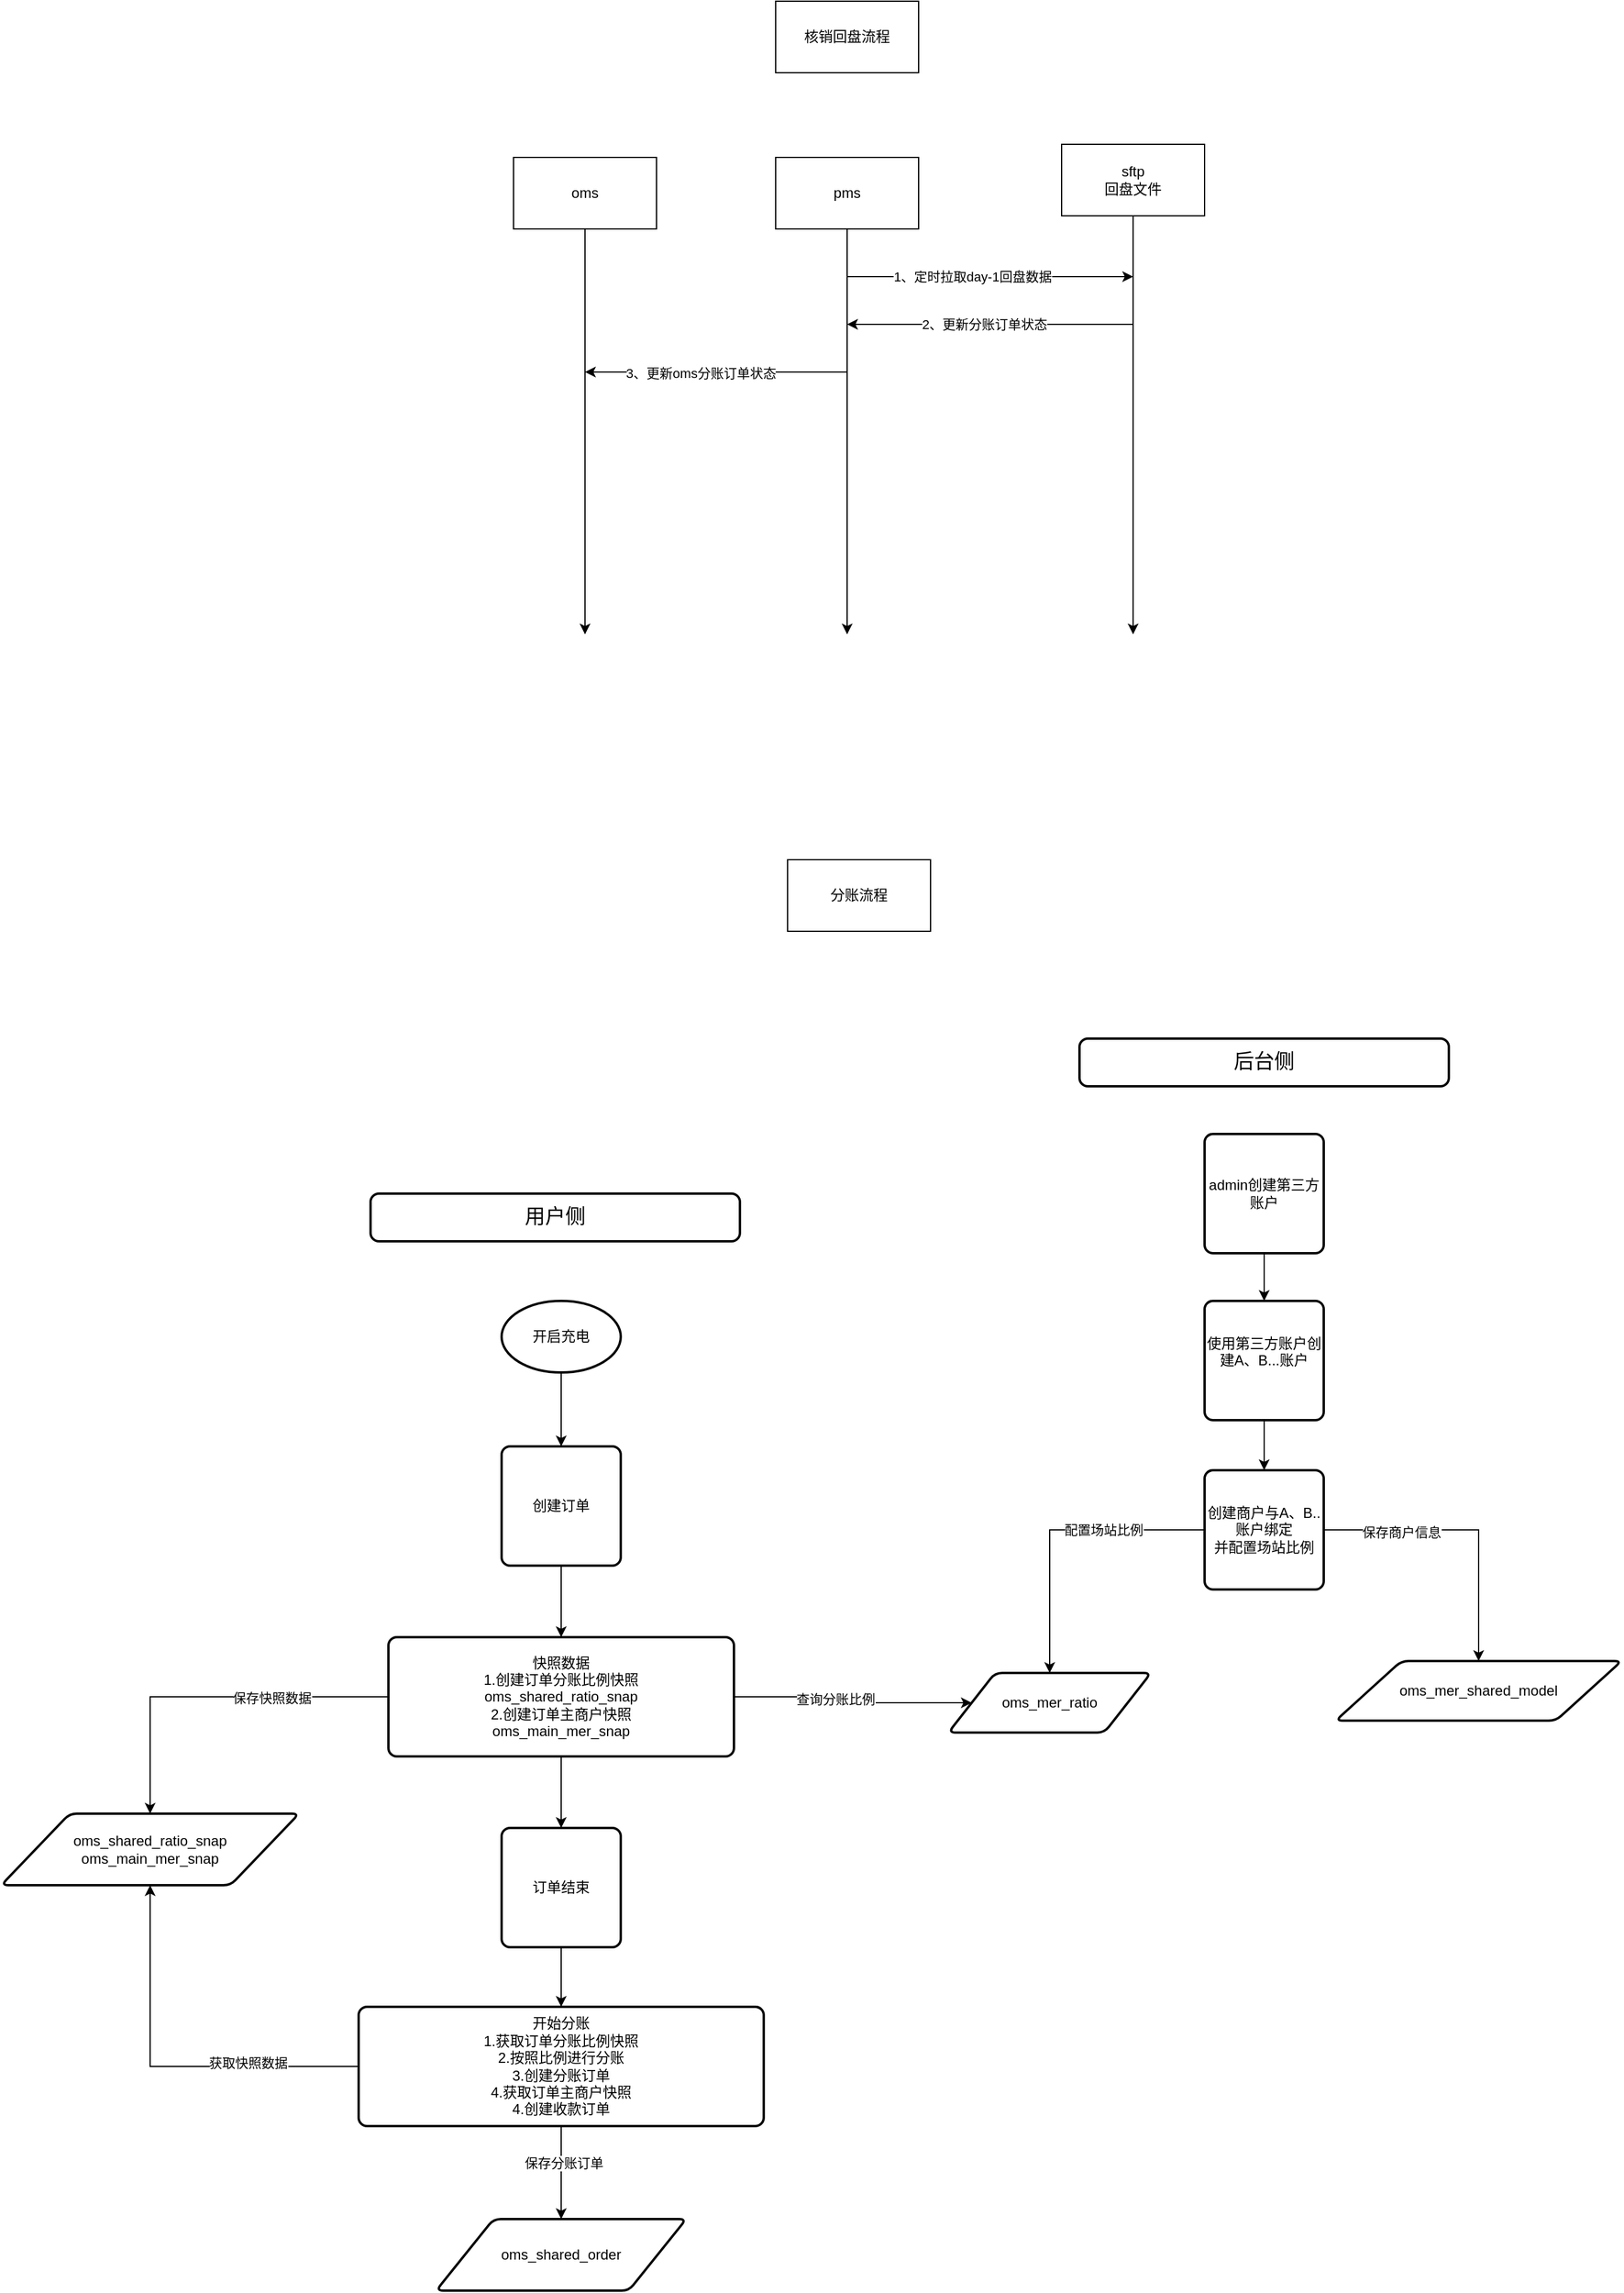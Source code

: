 <mxfile version="24.2.0" type="github">
  <diagram name="第 1 页" id="6Ctc8UL-A5C2mINTibMD">
    <mxGraphModel dx="2853" dy="-24" grid="1" gridSize="10" guides="1" tooltips="1" connect="1" arrows="1" fold="1" page="1" pageScale="1" pageWidth="827" pageHeight="1169" math="0" shadow="0">
      <root>
        <mxCell id="0" />
        <mxCell id="1" parent="0" />
        <mxCell id="MP4eYyKk7LPoyzOWAJAM-69" style="edgeStyle=orthogonalEdgeStyle;rounded=0;orthogonalLoop=1;jettySize=auto;html=1;" parent="1" source="MP4eYyKk7LPoyzOWAJAM-61" edge="1">
          <mxGeometry relative="1" as="geometry">
            <mxPoint x="940" y="2011" as="targetPoint" />
          </mxGeometry>
        </mxCell>
        <mxCell id="MP4eYyKk7LPoyzOWAJAM-61" value="sftp&lt;br&gt;回盘文件" style="whiteSpace=wrap;html=1;" parent="1" vertex="1">
          <mxGeometry x="880" y="1600" width="120" height="60" as="geometry" />
        </mxCell>
        <mxCell id="MP4eYyKk7LPoyzOWAJAM-68" style="edgeStyle=orthogonalEdgeStyle;rounded=0;orthogonalLoop=1;jettySize=auto;html=1;" parent="1" source="MP4eYyKk7LPoyzOWAJAM-62" edge="1">
          <mxGeometry relative="1" as="geometry">
            <mxPoint x="700" y="2011" as="targetPoint" />
            <mxPoint x="770.0" y="1691" as="sourcePoint" />
          </mxGeometry>
        </mxCell>
        <mxCell id="MP4eYyKk7LPoyzOWAJAM-62" value="pms" style="whiteSpace=wrap;html=1;" parent="1" vertex="1">
          <mxGeometry x="640" y="1611" width="120" height="60" as="geometry" />
        </mxCell>
        <mxCell id="MP4eYyKk7LPoyzOWAJAM-71" value="" style="endArrow=classic;html=1;rounded=0;" parent="1" edge="1">
          <mxGeometry width="50" height="50" relative="1" as="geometry">
            <mxPoint x="700" y="1711" as="sourcePoint" />
            <mxPoint x="940" y="1711" as="targetPoint" />
          </mxGeometry>
        </mxCell>
        <mxCell id="MP4eYyKk7LPoyzOWAJAM-72" value="1、定时拉取day-1回盘数据" style="edgeLabel;html=1;align=center;verticalAlign=middle;resizable=0;points=[];" parent="MP4eYyKk7LPoyzOWAJAM-71" vertex="1" connectable="0">
          <mxGeometry x="-0.133" relative="1" as="geometry">
            <mxPoint x="1" as="offset" />
          </mxGeometry>
        </mxCell>
        <mxCell id="MP4eYyKk7LPoyzOWAJAM-73" value="" style="endArrow=classic;html=1;rounded=0;" parent="1" edge="1">
          <mxGeometry width="50" height="50" relative="1" as="geometry">
            <mxPoint x="940" y="1751" as="sourcePoint" />
            <mxPoint x="700" y="1751" as="targetPoint" />
          </mxGeometry>
        </mxCell>
        <mxCell id="MP4eYyKk7LPoyzOWAJAM-75" value="2、更新分账订单状态" style="edgeLabel;html=1;align=center;verticalAlign=middle;resizable=0;points=[];" parent="MP4eYyKk7LPoyzOWAJAM-73" vertex="1" connectable="0">
          <mxGeometry x="0.047" y="3" relative="1" as="geometry">
            <mxPoint y="-3" as="offset" />
          </mxGeometry>
        </mxCell>
        <mxCell id="MP4eYyKk7LPoyzOWAJAM-77" style="edgeStyle=orthogonalEdgeStyle;rounded=0;orthogonalLoop=1;jettySize=auto;html=1;" parent="1" source="MP4eYyKk7LPoyzOWAJAM-76" edge="1">
          <mxGeometry relative="1" as="geometry">
            <mxPoint x="480.0" y="2011" as="targetPoint" />
          </mxGeometry>
        </mxCell>
        <mxCell id="MP4eYyKk7LPoyzOWAJAM-76" value="oms" style="whiteSpace=wrap;html=1;" parent="1" vertex="1">
          <mxGeometry x="420" y="1611" width="120" height="60" as="geometry" />
        </mxCell>
        <mxCell id="MP4eYyKk7LPoyzOWAJAM-78" value="" style="endArrow=classic;html=1;rounded=0;" parent="1" edge="1">
          <mxGeometry width="50" height="50" relative="1" as="geometry">
            <mxPoint x="700" y="1791" as="sourcePoint" />
            <mxPoint x="480" y="1791" as="targetPoint" />
          </mxGeometry>
        </mxCell>
        <mxCell id="MP4eYyKk7LPoyzOWAJAM-79" value="3、更新oms分账订单状态" style="edgeLabel;html=1;align=center;verticalAlign=middle;resizable=0;points=[];" parent="MP4eYyKk7LPoyzOWAJAM-78" vertex="1" connectable="0">
          <mxGeometry x="0.123" y="1" relative="1" as="geometry">
            <mxPoint as="offset" />
          </mxGeometry>
        </mxCell>
        <mxCell id="MP4eYyKk7LPoyzOWAJAM-99" style="edgeStyle=orthogonalEdgeStyle;rounded=0;orthogonalLoop=1;jettySize=auto;html=1;" parent="1" source="MP4eYyKk7LPoyzOWAJAM-140" target="MP4eYyKk7LPoyzOWAJAM-100" edge="1">
          <mxGeometry relative="1" as="geometry">
            <mxPoint x="460.0" y="2712" as="targetPoint" />
            <mxPoint x="460" y="2642" as="sourcePoint" />
          </mxGeometry>
        </mxCell>
        <mxCell id="MP4eYyKk7LPoyzOWAJAM-101" style="edgeStyle=orthogonalEdgeStyle;rounded=0;orthogonalLoop=1;jettySize=auto;html=1;" parent="1" source="MP4eYyKk7LPoyzOWAJAM-100" target="MP4eYyKk7LPoyzOWAJAM-102" edge="1">
          <mxGeometry relative="1" as="geometry">
            <mxPoint x="460.0" y="2912" as="targetPoint" />
          </mxGeometry>
        </mxCell>
        <mxCell id="MP4eYyKk7LPoyzOWAJAM-100" value="创建订单" style="rounded=1;whiteSpace=wrap;html=1;absoluteArcSize=1;arcSize=14;strokeWidth=2;" parent="1" vertex="1">
          <mxGeometry x="410.0" y="2692" width="100" height="100" as="geometry" />
        </mxCell>
        <mxCell id="MP4eYyKk7LPoyzOWAJAM-106" style="edgeStyle=orthogonalEdgeStyle;rounded=0;orthogonalLoop=1;jettySize=auto;html=1;" parent="1" source="MP4eYyKk7LPoyzOWAJAM-102" target="MP4eYyKk7LPoyzOWAJAM-105" edge="1">
          <mxGeometry relative="1" as="geometry" />
        </mxCell>
        <mxCell id="MP4eYyKk7LPoyzOWAJAM-112" style="edgeStyle=orthogonalEdgeStyle;rounded=0;orthogonalLoop=1;jettySize=auto;html=1;" parent="1" source="MP4eYyKk7LPoyzOWAJAM-102" target="MP4eYyKk7LPoyzOWAJAM-138" edge="1">
          <mxGeometry relative="1" as="geometry">
            <mxPoint x="810" y="2902" as="targetPoint" />
          </mxGeometry>
        </mxCell>
        <mxCell id="MP4eYyKk7LPoyzOWAJAM-113" value="查询分账比例" style="edgeLabel;html=1;align=center;verticalAlign=middle;resizable=0;points=[];" parent="MP4eYyKk7LPoyzOWAJAM-112" vertex="1" connectable="0">
          <mxGeometry x="-0.17" y="-2" relative="1" as="geometry">
            <mxPoint as="offset" />
          </mxGeometry>
        </mxCell>
        <mxCell id="MP4eYyKk7LPoyzOWAJAM-129" style="edgeStyle=orthogonalEdgeStyle;rounded=0;orthogonalLoop=1;jettySize=auto;html=1;" parent="1" source="MP4eYyKk7LPoyzOWAJAM-102" target="MP4eYyKk7LPoyzOWAJAM-137" edge="1">
          <mxGeometry relative="1" as="geometry">
            <mxPoint x="122.5" y="2990.0" as="targetPoint" />
          </mxGeometry>
        </mxCell>
        <mxCell id="MP4eYyKk7LPoyzOWAJAM-131" value="保存快照数据" style="edgeLabel;html=1;align=center;verticalAlign=middle;resizable=0;points=[];" parent="MP4eYyKk7LPoyzOWAJAM-129" vertex="1" connectable="0">
          <mxGeometry x="-0.343" y="1" relative="1" as="geometry">
            <mxPoint as="offset" />
          </mxGeometry>
        </mxCell>
        <mxCell id="MP4eYyKk7LPoyzOWAJAM-102" value="快照数据&lt;br&gt;1.创建订单分账比例快照&lt;div&gt;oms_shared_ratio_snap&lt;br&gt;2.创建订单主商户快照&lt;br&gt;oms_main_mer_snap&lt;br&gt;&lt;/div&gt;" style="rounded=1;whiteSpace=wrap;html=1;absoluteArcSize=1;arcSize=14;strokeWidth=2;" parent="1" vertex="1">
          <mxGeometry x="315" y="2852" width="290" height="100" as="geometry" />
        </mxCell>
        <mxCell id="MP4eYyKk7LPoyzOWAJAM-111" style="edgeStyle=orthogonalEdgeStyle;rounded=0;orthogonalLoop=1;jettySize=auto;html=1;" parent="1" source="MP4eYyKk7LPoyzOWAJAM-105" target="MP4eYyKk7LPoyzOWAJAM-110" edge="1">
          <mxGeometry relative="1" as="geometry" />
        </mxCell>
        <mxCell id="MP4eYyKk7LPoyzOWAJAM-105" value="订单结束" style="rounded=1;whiteSpace=wrap;html=1;absoluteArcSize=1;arcSize=14;strokeWidth=2;" parent="1" vertex="1">
          <mxGeometry x="410" y="3012" width="100" height="100" as="geometry" />
        </mxCell>
        <mxCell id="MP4eYyKk7LPoyzOWAJAM-134" style="edgeStyle=orthogonalEdgeStyle;rounded=0;orthogonalLoop=1;jettySize=auto;html=1;" parent="1" source="MP4eYyKk7LPoyzOWAJAM-110" target="MP4eYyKk7LPoyzOWAJAM-137" edge="1">
          <mxGeometry relative="1" as="geometry">
            <mxPoint x="122.5" y="3060.0" as="targetPoint" />
          </mxGeometry>
        </mxCell>
        <mxCell id="MP4eYyKk7LPoyzOWAJAM-135" value="获取快照数据" style="edgeLabel;html=1;align=center;verticalAlign=middle;resizable=0;points=[];" parent="MP4eYyKk7LPoyzOWAJAM-134" vertex="1" connectable="0">
          <mxGeometry x="-0.428" y="-3" relative="1" as="geometry">
            <mxPoint as="offset" />
          </mxGeometry>
        </mxCell>
        <mxCell id="MP4eYyKk7LPoyzOWAJAM-148" style="edgeStyle=orthogonalEdgeStyle;rounded=0;orthogonalLoop=1;jettySize=auto;html=1;" parent="1" source="MP4eYyKk7LPoyzOWAJAM-110" target="MP4eYyKk7LPoyzOWAJAM-150" edge="1">
          <mxGeometry relative="1" as="geometry">
            <mxPoint x="460" y="3340" as="targetPoint" />
          </mxGeometry>
        </mxCell>
        <mxCell id="MP4eYyKk7LPoyzOWAJAM-154" value="保存分账订单" style="edgeLabel;html=1;align=center;verticalAlign=middle;resizable=0;points=[];" parent="MP4eYyKk7LPoyzOWAJAM-148" vertex="1" connectable="0">
          <mxGeometry x="-0.205" y="2" relative="1" as="geometry">
            <mxPoint as="offset" />
          </mxGeometry>
        </mxCell>
        <mxCell id="MP4eYyKk7LPoyzOWAJAM-110" value="开始分账&lt;br&gt;1.获取订单分账比例快照 &lt;br&gt;2.按照比例进行分账&lt;br&gt;3.创建分账订单&lt;div&gt;4.获取订单主商户快照&lt;br&gt;4.创建收款订单&lt;/div&gt;" style="rounded=1;whiteSpace=wrap;html=1;absoluteArcSize=1;arcSize=14;strokeWidth=2;" parent="1" vertex="1">
          <mxGeometry x="290" y="3162" width="340" height="100" as="geometry" />
        </mxCell>
        <mxCell id="MP4eYyKk7LPoyzOWAJAM-117" style="edgeStyle=orthogonalEdgeStyle;rounded=0;orthogonalLoop=1;jettySize=auto;html=1;" parent="1" source="MP4eYyKk7LPoyzOWAJAM-116" target="MP4eYyKk7LPoyzOWAJAM-118" edge="1">
          <mxGeometry relative="1" as="geometry">
            <mxPoint x="1050" y="2590.0" as="targetPoint" />
          </mxGeometry>
        </mxCell>
        <mxCell id="MP4eYyKk7LPoyzOWAJAM-116" value="admin创建第三方账户" style="rounded=1;whiteSpace=wrap;html=1;absoluteArcSize=1;arcSize=14;strokeWidth=2;" parent="1" vertex="1">
          <mxGeometry x="1000" y="2430" width="100" height="100" as="geometry" />
        </mxCell>
        <mxCell id="MP4eYyKk7LPoyzOWAJAM-119" style="edgeStyle=orthogonalEdgeStyle;rounded=0;orthogonalLoop=1;jettySize=auto;html=1;" parent="1" source="MP4eYyKk7LPoyzOWAJAM-118" target="MP4eYyKk7LPoyzOWAJAM-120" edge="1">
          <mxGeometry relative="1" as="geometry">
            <mxPoint x="1050" y="2730.0" as="targetPoint" />
          </mxGeometry>
        </mxCell>
        <mxCell id="MP4eYyKk7LPoyzOWAJAM-118" value="使用第三方账户创建A、B...账户&lt;div&gt;&lt;br&gt;&lt;/div&gt;" style="rounded=1;whiteSpace=wrap;html=1;absoluteArcSize=1;arcSize=14;strokeWidth=2;" parent="1" vertex="1">
          <mxGeometry x="1000" y="2570.0" width="100" height="100" as="geometry" />
        </mxCell>
        <mxCell id="MP4eYyKk7LPoyzOWAJAM-121" style="edgeStyle=orthogonalEdgeStyle;rounded=0;orthogonalLoop=1;jettySize=auto;html=1;" parent="1" source="MP4eYyKk7LPoyzOWAJAM-120" target="MP4eYyKk7LPoyzOWAJAM-138" edge="1">
          <mxGeometry relative="1" as="geometry">
            <mxPoint x="870" y="2872" as="targetPoint" />
          </mxGeometry>
        </mxCell>
        <mxCell id="MP4eYyKk7LPoyzOWAJAM-122" value="配置场站比例" style="edgeLabel;html=1;align=center;verticalAlign=middle;resizable=0;points=[];" parent="MP4eYyKk7LPoyzOWAJAM-121" vertex="1" connectable="0">
          <mxGeometry x="-0.315" relative="1" as="geometry">
            <mxPoint as="offset" />
          </mxGeometry>
        </mxCell>
        <mxCell id="MP4eYyKk7LPoyzOWAJAM-123" style="edgeStyle=orthogonalEdgeStyle;rounded=0;orthogonalLoop=1;jettySize=auto;html=1;" parent="1" source="MP4eYyKk7LPoyzOWAJAM-120" target="MP4eYyKk7LPoyzOWAJAM-139" edge="1">
          <mxGeometry relative="1" as="geometry">
            <mxPoint x="1241" y="2872" as="targetPoint" />
          </mxGeometry>
        </mxCell>
        <mxCell id="MP4eYyKk7LPoyzOWAJAM-128" value="保存商户信息" style="edgeLabel;html=1;align=center;verticalAlign=middle;resizable=0;points=[];" parent="MP4eYyKk7LPoyzOWAJAM-123" vertex="1" connectable="0">
          <mxGeometry x="-0.457" y="-2" relative="1" as="geometry">
            <mxPoint as="offset" />
          </mxGeometry>
        </mxCell>
        <mxCell id="MP4eYyKk7LPoyzOWAJAM-120" value="创建商户与A、B..账户绑定&lt;br&gt;并配置场站比例" style="rounded=1;whiteSpace=wrap;html=1;absoluteArcSize=1;arcSize=14;strokeWidth=2;" parent="1" vertex="1">
          <mxGeometry x="1000" y="2712.0" width="100" height="100" as="geometry" />
        </mxCell>
        <mxCell id="MP4eYyKk7LPoyzOWAJAM-137" value="oms_shared_ratio_snap&lt;div&gt;oms_main_mer_snap&lt;/div&gt;" style="shape=parallelogram;html=1;strokeWidth=2;perimeter=parallelogramPerimeter;whiteSpace=wrap;rounded=1;arcSize=12;size=0.23;" parent="1" vertex="1">
          <mxGeometry x="-10" y="3000" width="250" height="60" as="geometry" />
        </mxCell>
        <mxCell id="MP4eYyKk7LPoyzOWAJAM-138" value="oms_mer_ratio" style="shape=parallelogram;html=1;strokeWidth=2;perimeter=parallelogramPerimeter;whiteSpace=wrap;rounded=1;arcSize=12;size=0.23;" parent="1" vertex="1">
          <mxGeometry x="785" y="2882" width="170" height="50" as="geometry" />
        </mxCell>
        <mxCell id="MP4eYyKk7LPoyzOWAJAM-139" value="oms_mer_shared_model" style="shape=parallelogram;html=1;strokeWidth=2;perimeter=parallelogramPerimeter;whiteSpace=wrap;rounded=1;arcSize=12;size=0.23;" parent="1" vertex="1">
          <mxGeometry x="1110" y="2872" width="240" height="50" as="geometry" />
        </mxCell>
        <mxCell id="MP4eYyKk7LPoyzOWAJAM-140" value="开启充电" style="strokeWidth=2;html=1;shape=mxgraph.flowchart.start_1;whiteSpace=wrap;" parent="1" vertex="1">
          <mxGeometry x="410" y="2570" width="100" height="60" as="geometry" />
        </mxCell>
        <mxCell id="MP4eYyKk7LPoyzOWAJAM-146" value="用户侧" style="rounded=1;whiteSpace=wrap;html=1;absoluteArcSize=1;arcSize=14;strokeWidth=2;fontSize=17;" parent="1" vertex="1">
          <mxGeometry x="300" y="2480" width="310" height="40" as="geometry" />
        </mxCell>
        <mxCell id="MP4eYyKk7LPoyzOWAJAM-147" value="后台侧" style="rounded=1;whiteSpace=wrap;html=1;absoluteArcSize=1;arcSize=14;strokeWidth=2;fontSize=17;" parent="1" vertex="1">
          <mxGeometry x="895" y="2350" width="310" height="40" as="geometry" />
        </mxCell>
        <mxCell id="MP4eYyKk7LPoyzOWAJAM-150" value="oms_shared_order" style="shape=parallelogram;html=1;strokeWidth=2;perimeter=parallelogramPerimeter;whiteSpace=wrap;rounded=1;arcSize=12;size=0.23;" parent="1" vertex="1">
          <mxGeometry x="355" y="3340" width="210" height="60" as="geometry" />
        </mxCell>
        <mxCell id="gdO3KvjApSFDbHTZyLg6-2" value="核销回盘流程" style="whiteSpace=wrap;html=1;" vertex="1" parent="1">
          <mxGeometry x="640" y="1480" width="120" height="60" as="geometry" />
        </mxCell>
        <mxCell id="gdO3KvjApSFDbHTZyLg6-3" value="分账流程" style="whiteSpace=wrap;html=1;" vertex="1" parent="1">
          <mxGeometry x="650" y="2200" width="120" height="60" as="geometry" />
        </mxCell>
      </root>
    </mxGraphModel>
  </diagram>
</mxfile>

